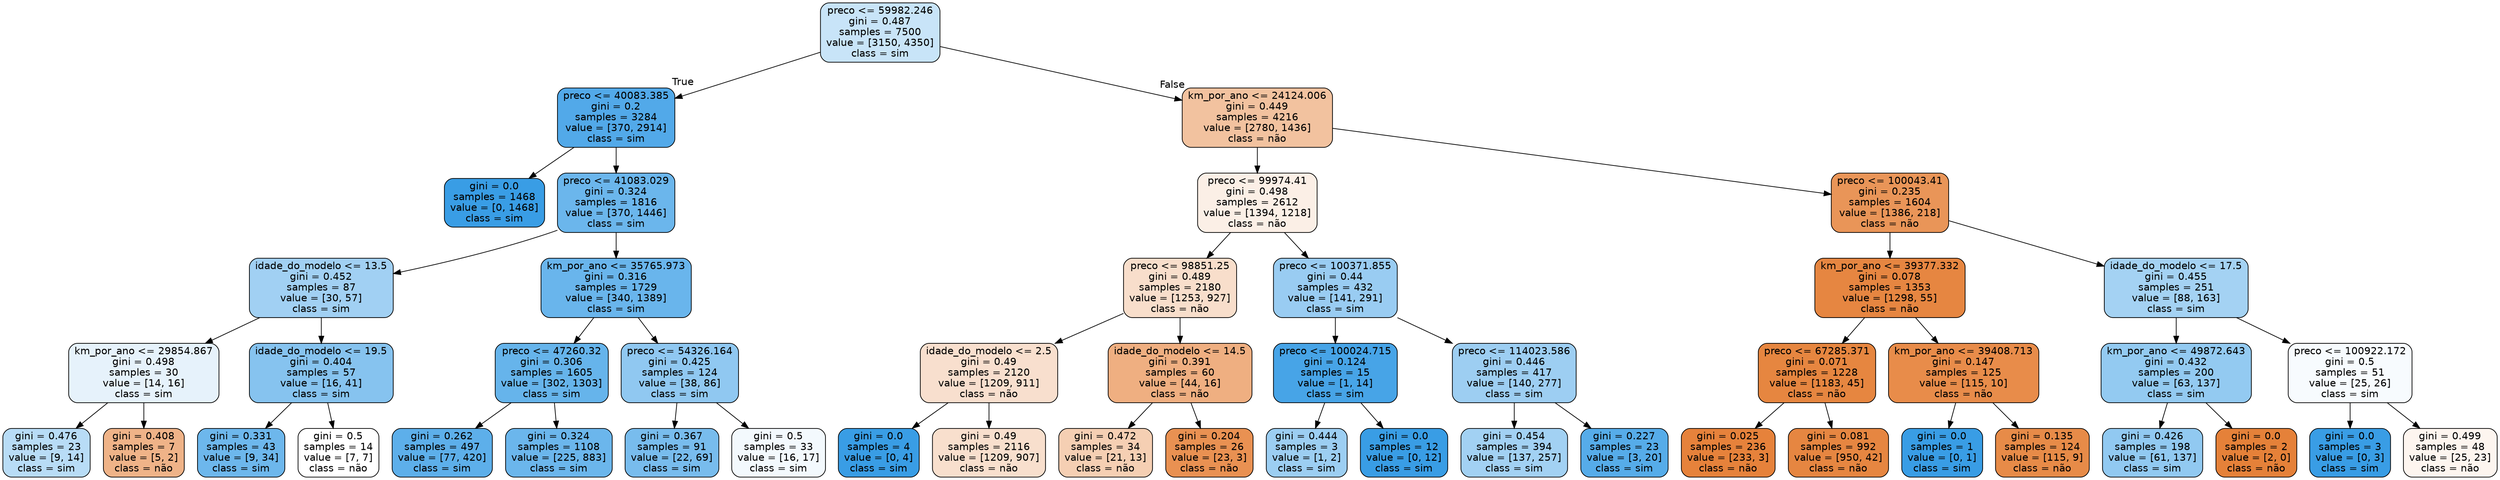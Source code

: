 digraph Tree {
node [shape=box, style="filled, rounded", color="black", fontname=helvetica] ;
edge [fontname=helvetica] ;
0 [label="preco <= 59982.246\ngini = 0.487\nsamples = 7500\nvalue = [3150, 4350]\nclass = sim", fillcolor="#399de546"] ;
1 [label="preco <= 40083.385\ngini = 0.2\nsamples = 3284\nvalue = [370, 2914]\nclass = sim", fillcolor="#399de5df"] ;
0 -> 1 [labeldistance=2.5, labelangle=45, headlabel="True"] ;
2 [label="gini = 0.0\nsamples = 1468\nvalue = [0, 1468]\nclass = sim", fillcolor="#399de5ff"] ;
1 -> 2 ;
3 [label="preco <= 41083.029\ngini = 0.324\nsamples = 1816\nvalue = [370, 1446]\nclass = sim", fillcolor="#399de5be"] ;
1 -> 3 ;
4 [label="idade_do_modelo <= 13.5\ngini = 0.452\nsamples = 87\nvalue = [30, 57]\nclass = sim", fillcolor="#399de579"] ;
3 -> 4 ;
5 [label="km_por_ano <= 29854.867\ngini = 0.498\nsamples = 30\nvalue = [14, 16]\nclass = sim", fillcolor="#399de520"] ;
4 -> 5 ;
6 [label="gini = 0.476\nsamples = 23\nvalue = [9, 14]\nclass = sim", fillcolor="#399de55b"] ;
5 -> 6 ;
7 [label="gini = 0.408\nsamples = 7\nvalue = [5, 2]\nclass = não", fillcolor="#e5813999"] ;
5 -> 7 ;
8 [label="idade_do_modelo <= 19.5\ngini = 0.404\nsamples = 57\nvalue = [16, 41]\nclass = sim", fillcolor="#399de59b"] ;
4 -> 8 ;
9 [label="gini = 0.331\nsamples = 43\nvalue = [9, 34]\nclass = sim", fillcolor="#399de5bb"] ;
8 -> 9 ;
10 [label="gini = 0.5\nsamples = 14\nvalue = [7, 7]\nclass = não", fillcolor="#e5813900"] ;
8 -> 10 ;
11 [label="km_por_ano <= 35765.973\ngini = 0.316\nsamples = 1729\nvalue = [340, 1389]\nclass = sim", fillcolor="#399de5c1"] ;
3 -> 11 ;
12 [label="preco <= 47260.32\ngini = 0.306\nsamples = 1605\nvalue = [302, 1303]\nclass = sim", fillcolor="#399de5c4"] ;
11 -> 12 ;
13 [label="gini = 0.262\nsamples = 497\nvalue = [77, 420]\nclass = sim", fillcolor="#399de5d0"] ;
12 -> 13 ;
14 [label="gini = 0.324\nsamples = 1108\nvalue = [225, 883]\nclass = sim", fillcolor="#399de5be"] ;
12 -> 14 ;
15 [label="preco <= 54326.164\ngini = 0.425\nsamples = 124\nvalue = [38, 86]\nclass = sim", fillcolor="#399de58e"] ;
11 -> 15 ;
16 [label="gini = 0.367\nsamples = 91\nvalue = [22, 69]\nclass = sim", fillcolor="#399de5ae"] ;
15 -> 16 ;
17 [label="gini = 0.5\nsamples = 33\nvalue = [16, 17]\nclass = sim", fillcolor="#399de50f"] ;
15 -> 17 ;
18 [label="km_por_ano <= 24124.006\ngini = 0.449\nsamples = 4216\nvalue = [2780, 1436]\nclass = não", fillcolor="#e581397b"] ;
0 -> 18 [labeldistance=2.5, labelangle=-45, headlabel="False"] ;
19 [label="preco <= 99974.41\ngini = 0.498\nsamples = 2612\nvalue = [1394, 1218]\nclass = não", fillcolor="#e5813920"] ;
18 -> 19 ;
20 [label="preco <= 98851.25\ngini = 0.489\nsamples = 2180\nvalue = [1253, 927]\nclass = não", fillcolor="#e5813942"] ;
19 -> 20 ;
21 [label="idade_do_modelo <= 2.5\ngini = 0.49\nsamples = 2120\nvalue = [1209, 911]\nclass = não", fillcolor="#e581393f"] ;
20 -> 21 ;
22 [label="gini = 0.0\nsamples = 4\nvalue = [0, 4]\nclass = sim", fillcolor="#399de5ff"] ;
21 -> 22 ;
23 [label="gini = 0.49\nsamples = 2116\nvalue = [1209, 907]\nclass = não", fillcolor="#e5813940"] ;
21 -> 23 ;
24 [label="idade_do_modelo <= 14.5\ngini = 0.391\nsamples = 60\nvalue = [44, 16]\nclass = não", fillcolor="#e58139a2"] ;
20 -> 24 ;
25 [label="gini = 0.472\nsamples = 34\nvalue = [21, 13]\nclass = não", fillcolor="#e5813961"] ;
24 -> 25 ;
26 [label="gini = 0.204\nsamples = 26\nvalue = [23, 3]\nclass = não", fillcolor="#e58139de"] ;
24 -> 26 ;
27 [label="preco <= 100371.855\ngini = 0.44\nsamples = 432\nvalue = [141, 291]\nclass = sim", fillcolor="#399de583"] ;
19 -> 27 ;
28 [label="preco <= 100024.715\ngini = 0.124\nsamples = 15\nvalue = [1, 14]\nclass = sim", fillcolor="#399de5ed"] ;
27 -> 28 ;
29 [label="gini = 0.444\nsamples = 3\nvalue = [1, 2]\nclass = sim", fillcolor="#399de57f"] ;
28 -> 29 ;
30 [label="gini = 0.0\nsamples = 12\nvalue = [0, 12]\nclass = sim", fillcolor="#399de5ff"] ;
28 -> 30 ;
31 [label="preco <= 114023.586\ngini = 0.446\nsamples = 417\nvalue = [140, 277]\nclass = sim", fillcolor="#399de57e"] ;
27 -> 31 ;
32 [label="gini = 0.454\nsamples = 394\nvalue = [137, 257]\nclass = sim", fillcolor="#399de577"] ;
31 -> 32 ;
33 [label="gini = 0.227\nsamples = 23\nvalue = [3, 20]\nclass = sim", fillcolor="#399de5d9"] ;
31 -> 33 ;
34 [label="preco <= 100043.41\ngini = 0.235\nsamples = 1604\nvalue = [1386, 218]\nclass = não", fillcolor="#e58139d7"] ;
18 -> 34 ;
35 [label="km_por_ano <= 39377.332\ngini = 0.078\nsamples = 1353\nvalue = [1298, 55]\nclass = não", fillcolor="#e58139f4"] ;
34 -> 35 ;
36 [label="preco <= 67285.371\ngini = 0.071\nsamples = 1228\nvalue = [1183, 45]\nclass = não", fillcolor="#e58139f5"] ;
35 -> 36 ;
37 [label="gini = 0.025\nsamples = 236\nvalue = [233, 3]\nclass = não", fillcolor="#e58139fc"] ;
36 -> 37 ;
38 [label="gini = 0.081\nsamples = 992\nvalue = [950, 42]\nclass = não", fillcolor="#e58139f4"] ;
36 -> 38 ;
39 [label="km_por_ano <= 39408.713\ngini = 0.147\nsamples = 125\nvalue = [115, 10]\nclass = não", fillcolor="#e58139e9"] ;
35 -> 39 ;
40 [label="gini = 0.0\nsamples = 1\nvalue = [0, 1]\nclass = sim", fillcolor="#399de5ff"] ;
39 -> 40 ;
41 [label="gini = 0.135\nsamples = 124\nvalue = [115, 9]\nclass = não", fillcolor="#e58139eb"] ;
39 -> 41 ;
42 [label="idade_do_modelo <= 17.5\ngini = 0.455\nsamples = 251\nvalue = [88, 163]\nclass = sim", fillcolor="#399de575"] ;
34 -> 42 ;
43 [label="km_por_ano <= 49872.643\ngini = 0.432\nsamples = 200\nvalue = [63, 137]\nclass = sim", fillcolor="#399de58a"] ;
42 -> 43 ;
44 [label="gini = 0.426\nsamples = 198\nvalue = [61, 137]\nclass = sim", fillcolor="#399de58d"] ;
43 -> 44 ;
45 [label="gini = 0.0\nsamples = 2\nvalue = [2, 0]\nclass = não", fillcolor="#e58139ff"] ;
43 -> 45 ;
46 [label="preco <= 100922.172\ngini = 0.5\nsamples = 51\nvalue = [25, 26]\nclass = sim", fillcolor="#399de50a"] ;
42 -> 46 ;
47 [label="gini = 0.0\nsamples = 3\nvalue = [0, 3]\nclass = sim", fillcolor="#399de5ff"] ;
46 -> 47 ;
48 [label="gini = 0.499\nsamples = 48\nvalue = [25, 23]\nclass = não", fillcolor="#e5813914"] ;
46 -> 48 ;
}
